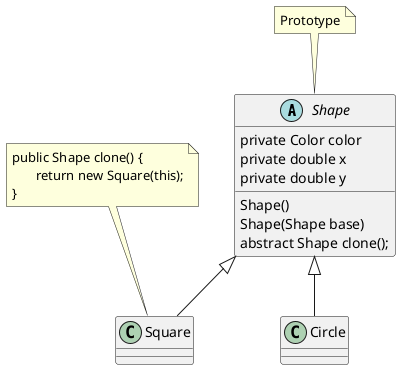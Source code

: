 @startuml

abstract class Shape {
    private Color color
    private double x
    private double y
    Shape()
    Shape(Shape base)
    abstract Shape clone();
}

Circle -u-|> Shape
Square -u-|> Shape

note "public Shape clone() { \n       return new Square(this);\n}" as SquareNote
SquareNote .. Square

note "Prototype" as ShapeNote
ShapeNote .. Shape

@enduml
